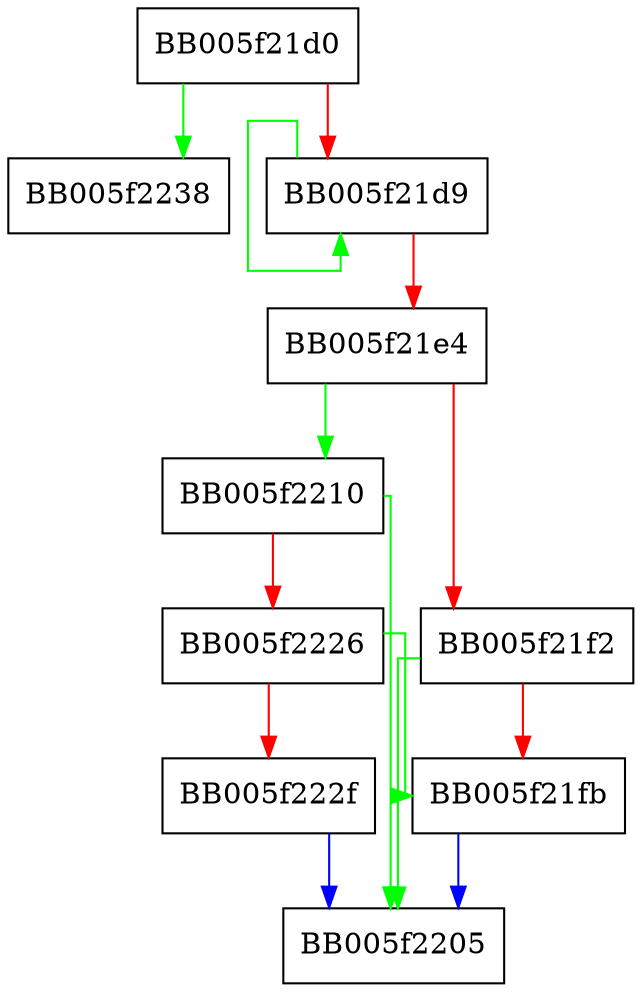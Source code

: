 digraph WPACKET_set_max_size {
  node [shape="box"];
  graph [splines=ortho];
  BB005f21d0 -> BB005f2238 [color="green"];
  BB005f21d0 -> BB005f21d9 [color="red"];
  BB005f21d9 -> BB005f21d9 [color="green"];
  BB005f21d9 -> BB005f21e4 [color="red"];
  BB005f21e4 -> BB005f2210 [color="green"];
  BB005f21e4 -> BB005f21f2 [color="red"];
  BB005f21f2 -> BB005f2205 [color="green"];
  BB005f21f2 -> BB005f21fb [color="red"];
  BB005f21fb -> BB005f2205 [color="blue"];
  BB005f2210 -> BB005f2205 [color="green"];
  BB005f2210 -> BB005f2226 [color="red"];
  BB005f2226 -> BB005f21fb [color="green"];
  BB005f2226 -> BB005f222f [color="red"];
  BB005f222f -> BB005f2205 [color="blue"];
}